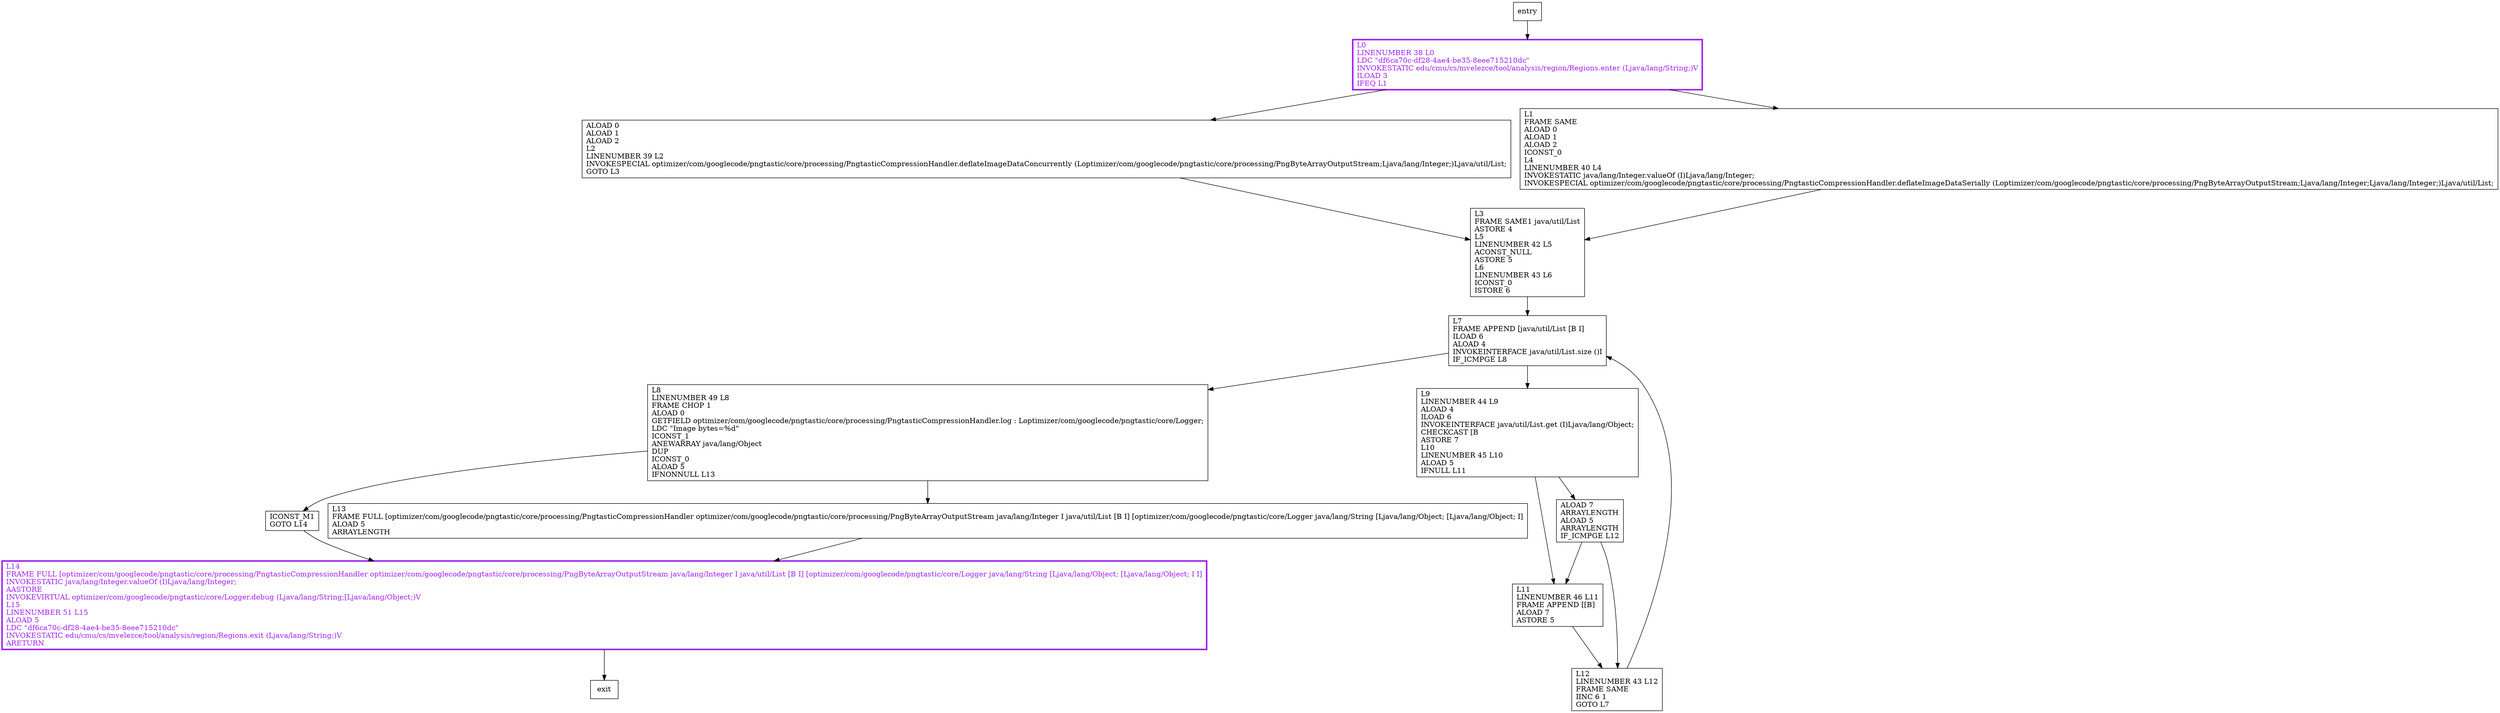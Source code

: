 digraph deflate {
node [shape=record];
1000171161 [label="L0\lLINENUMBER 38 L0\lLDC \"df6ca70c-df28-4ae4-be35-8eee715210dc\"\lINVOKESTATIC edu/cmu/cs/mvelezce/tool/analysis/region/Regions.enter (Ljava/lang/String;)V\lILOAD 3\lIFEQ L1\l"];
105321150 [label="L14\lFRAME FULL [optimizer/com/googlecode/pngtastic/core/processing/PngtasticCompressionHandler optimizer/com/googlecode/pngtastic/core/processing/PngByteArrayOutputStream java/lang/Integer I java/util/List [B I] [optimizer/com/googlecode/pngtastic/core/Logger java/lang/String [Ljava/lang/Object; [Ljava/lang/Object; I I]\lINVOKESTATIC java/lang/Integer.valueOf (I)Ljava/lang/Integer;\lAASTORE\lINVOKEVIRTUAL optimizer/com/googlecode/pngtastic/core/Logger.debug (Ljava/lang/String;[Ljava/lang/Object;)V\lL15\lLINENUMBER 51 L15\lALOAD 5\lLDC \"df6ca70c-df28-4ae4-be35-8eee715210dc\"\lINVOKESTATIC edu/cmu/cs/mvelezce/tool/analysis/region/Regions.exit (Ljava/lang/String;)V\lARETURN\l"];
1924227192 [label="L3\lFRAME SAME1 java/util/List\lASTORE 4\lL5\lLINENUMBER 42 L5\lACONST_NULL\lASTORE 5\lL6\lLINENUMBER 43 L6\lICONST_0\lISTORE 6\l"];
1856093404 [label="L13\lFRAME FULL [optimizer/com/googlecode/pngtastic/core/processing/PngtasticCompressionHandler optimizer/com/googlecode/pngtastic/core/processing/PngByteArrayOutputStream java/lang/Integer I java/util/List [B I] [optimizer/com/googlecode/pngtastic/core/Logger java/lang/String [Ljava/lang/Object; [Ljava/lang/Object; I]\lALOAD 5\lARRAYLENGTH\l"];
560549459 [label="ALOAD 0\lALOAD 1\lALOAD 2\lL2\lLINENUMBER 39 L2\lINVOKESPECIAL optimizer/com/googlecode/pngtastic/core/processing/PngtasticCompressionHandler.deflateImageDataConcurrently (Loptimizer/com/googlecode/pngtastic/core/processing/PngByteArrayOutputStream;Ljava/lang/Integer;)Ljava/util/List;\lGOTO L3\l"];
583559449 [label="L8\lLINENUMBER 49 L8\lFRAME CHOP 1\lALOAD 0\lGETFIELD optimizer/com/googlecode/pngtastic/core/processing/PngtasticCompressionHandler.log : Loptimizer/com/googlecode/pngtastic/core/Logger;\lLDC \"Image bytes=%d\"\lICONST_1\lANEWARRAY java/lang/Object\lDUP\lICONST_0\lALOAD 5\lIFNONNULL L13\l"];
52451302 [label="L12\lLINENUMBER 43 L12\lFRAME SAME\lIINC 6 1\lGOTO L7\l"];
1895479349 [label="L9\lLINENUMBER 44 L9\lALOAD 4\lILOAD 6\lINVOKEINTERFACE java/util/List.get (I)Ljava/lang/Object;\lCHECKCAST [B\lASTORE 7\lL10\lLINENUMBER 45 L10\lALOAD 5\lIFNULL L11\l"];
123337428 [label="ICONST_M1\lGOTO L14\l"];
1648458262 [label="ALOAD 7\lARRAYLENGTH\lALOAD 5\lARRAYLENGTH\lIF_ICMPGE L12\l"];
453671855 [label="L11\lLINENUMBER 46 L11\lFRAME APPEND [[B]\lALOAD 7\lASTORE 5\l"];
130721104 [label="L1\lFRAME SAME\lALOAD 0\lALOAD 1\lALOAD 2\lICONST_0\lL4\lLINENUMBER 40 L4\lINVOKESTATIC java/lang/Integer.valueOf (I)Ljava/lang/Integer;\lINVOKESPECIAL optimizer/com/googlecode/pngtastic/core/processing/PngtasticCompressionHandler.deflateImageDataSerially (Loptimizer/com/googlecode/pngtastic/core/processing/PngByteArrayOutputStream;Ljava/lang/Integer;Ljava/lang/Integer;)Ljava/util/List;\l"];
650013863 [label="L7\lFRAME APPEND [java/util/List [B I]\lILOAD 6\lALOAD 4\lINVOKEINTERFACE java/util/List.size ()I\lIF_ICMPGE L8\l"];
entry;
exit;
1000171161 -> 560549459;
1000171161 -> 130721104;
105321150 -> exit;
1924227192 -> 650013863;
1856093404 -> 105321150;
560549459 -> 1924227192;
entry -> 1000171161;
583559449 -> 123337428;
583559449 -> 1856093404;
52451302 -> 650013863;
1895479349 -> 1648458262;
1895479349 -> 453671855;
123337428 -> 105321150;
1648458262 -> 52451302;
1648458262 -> 453671855;
453671855 -> 52451302;
130721104 -> 1924227192;
650013863 -> 583559449;
650013863 -> 1895479349;
1000171161[fontcolor="purple", penwidth=3, color="purple"];
105321150[fontcolor="purple", penwidth=3, color="purple"];
}
